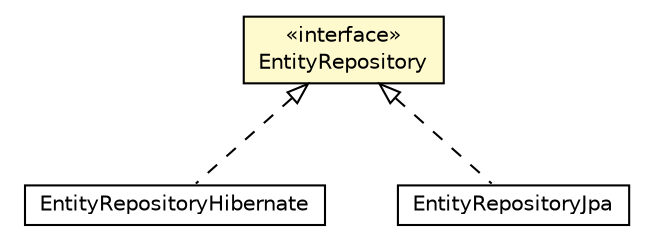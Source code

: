 #!/usr/local/bin/dot
#
# Class diagram 
# Generated by UMLGraph version R5_6_6-8-g8d7759 (http://www.umlgraph.org/)
#

digraph G {
	edge [fontname="Helvetica",fontsize=10,labelfontname="Helvetica",labelfontsize=10];
	node [fontname="Helvetica",fontsize=10,shape=plaintext];
	nodesep=0.25;
	ranksep=0.5;
	// org.dayatang.domain.EntityRepository
	c46661 [label=<<table title="org.dayatang.domain.EntityRepository" border="0" cellborder="1" cellspacing="0" cellpadding="2" port="p" bgcolor="lemonChiffon" href="./EntityRepository.html">
		<tr><td><table border="0" cellspacing="0" cellpadding="1">
<tr><td align="center" balign="center"> &#171;interface&#187; </td></tr>
<tr><td align="center" balign="center"> EntityRepository </td></tr>
		</table></td></tr>
		</table>>, URL="./EntityRepository.html", fontname="Helvetica", fontcolor="black", fontsize=10.0];
	// org.dayatang.persistence.hibernate.EntityRepositoryHibernate
	c46775 [label=<<table title="org.dayatang.persistence.hibernate.EntityRepositoryHibernate" border="0" cellborder="1" cellspacing="0" cellpadding="2" port="p" href="../persistence/hibernate/EntityRepositoryHibernate.html">
		<tr><td><table border="0" cellspacing="0" cellpadding="1">
<tr><td align="center" balign="center"> EntityRepositoryHibernate </td></tr>
		</table></td></tr>
		</table>>, URL="../persistence/hibernate/EntityRepositoryHibernate.html", fontname="Helvetica", fontcolor="black", fontsize=10.0];
	// org.dayatang.persistence.jpa.EntityRepositoryJpa
	c46777 [label=<<table title="org.dayatang.persistence.jpa.EntityRepositoryJpa" border="0" cellborder="1" cellspacing="0" cellpadding="2" port="p" href="../persistence/jpa/EntityRepositoryJpa.html">
		<tr><td><table border="0" cellspacing="0" cellpadding="1">
<tr><td align="center" balign="center"> EntityRepositoryJpa </td></tr>
		</table></td></tr>
		</table>>, URL="../persistence/jpa/EntityRepositoryJpa.html", fontname="Helvetica", fontcolor="black", fontsize=10.0];
	//org.dayatang.persistence.hibernate.EntityRepositoryHibernate implements org.dayatang.domain.EntityRepository
	c46661:p -> c46775:p [dir=back,arrowtail=empty,style=dashed];
	//org.dayatang.persistence.jpa.EntityRepositoryJpa implements org.dayatang.domain.EntityRepository
	c46661:p -> c46777:p [dir=back,arrowtail=empty,style=dashed];
}

